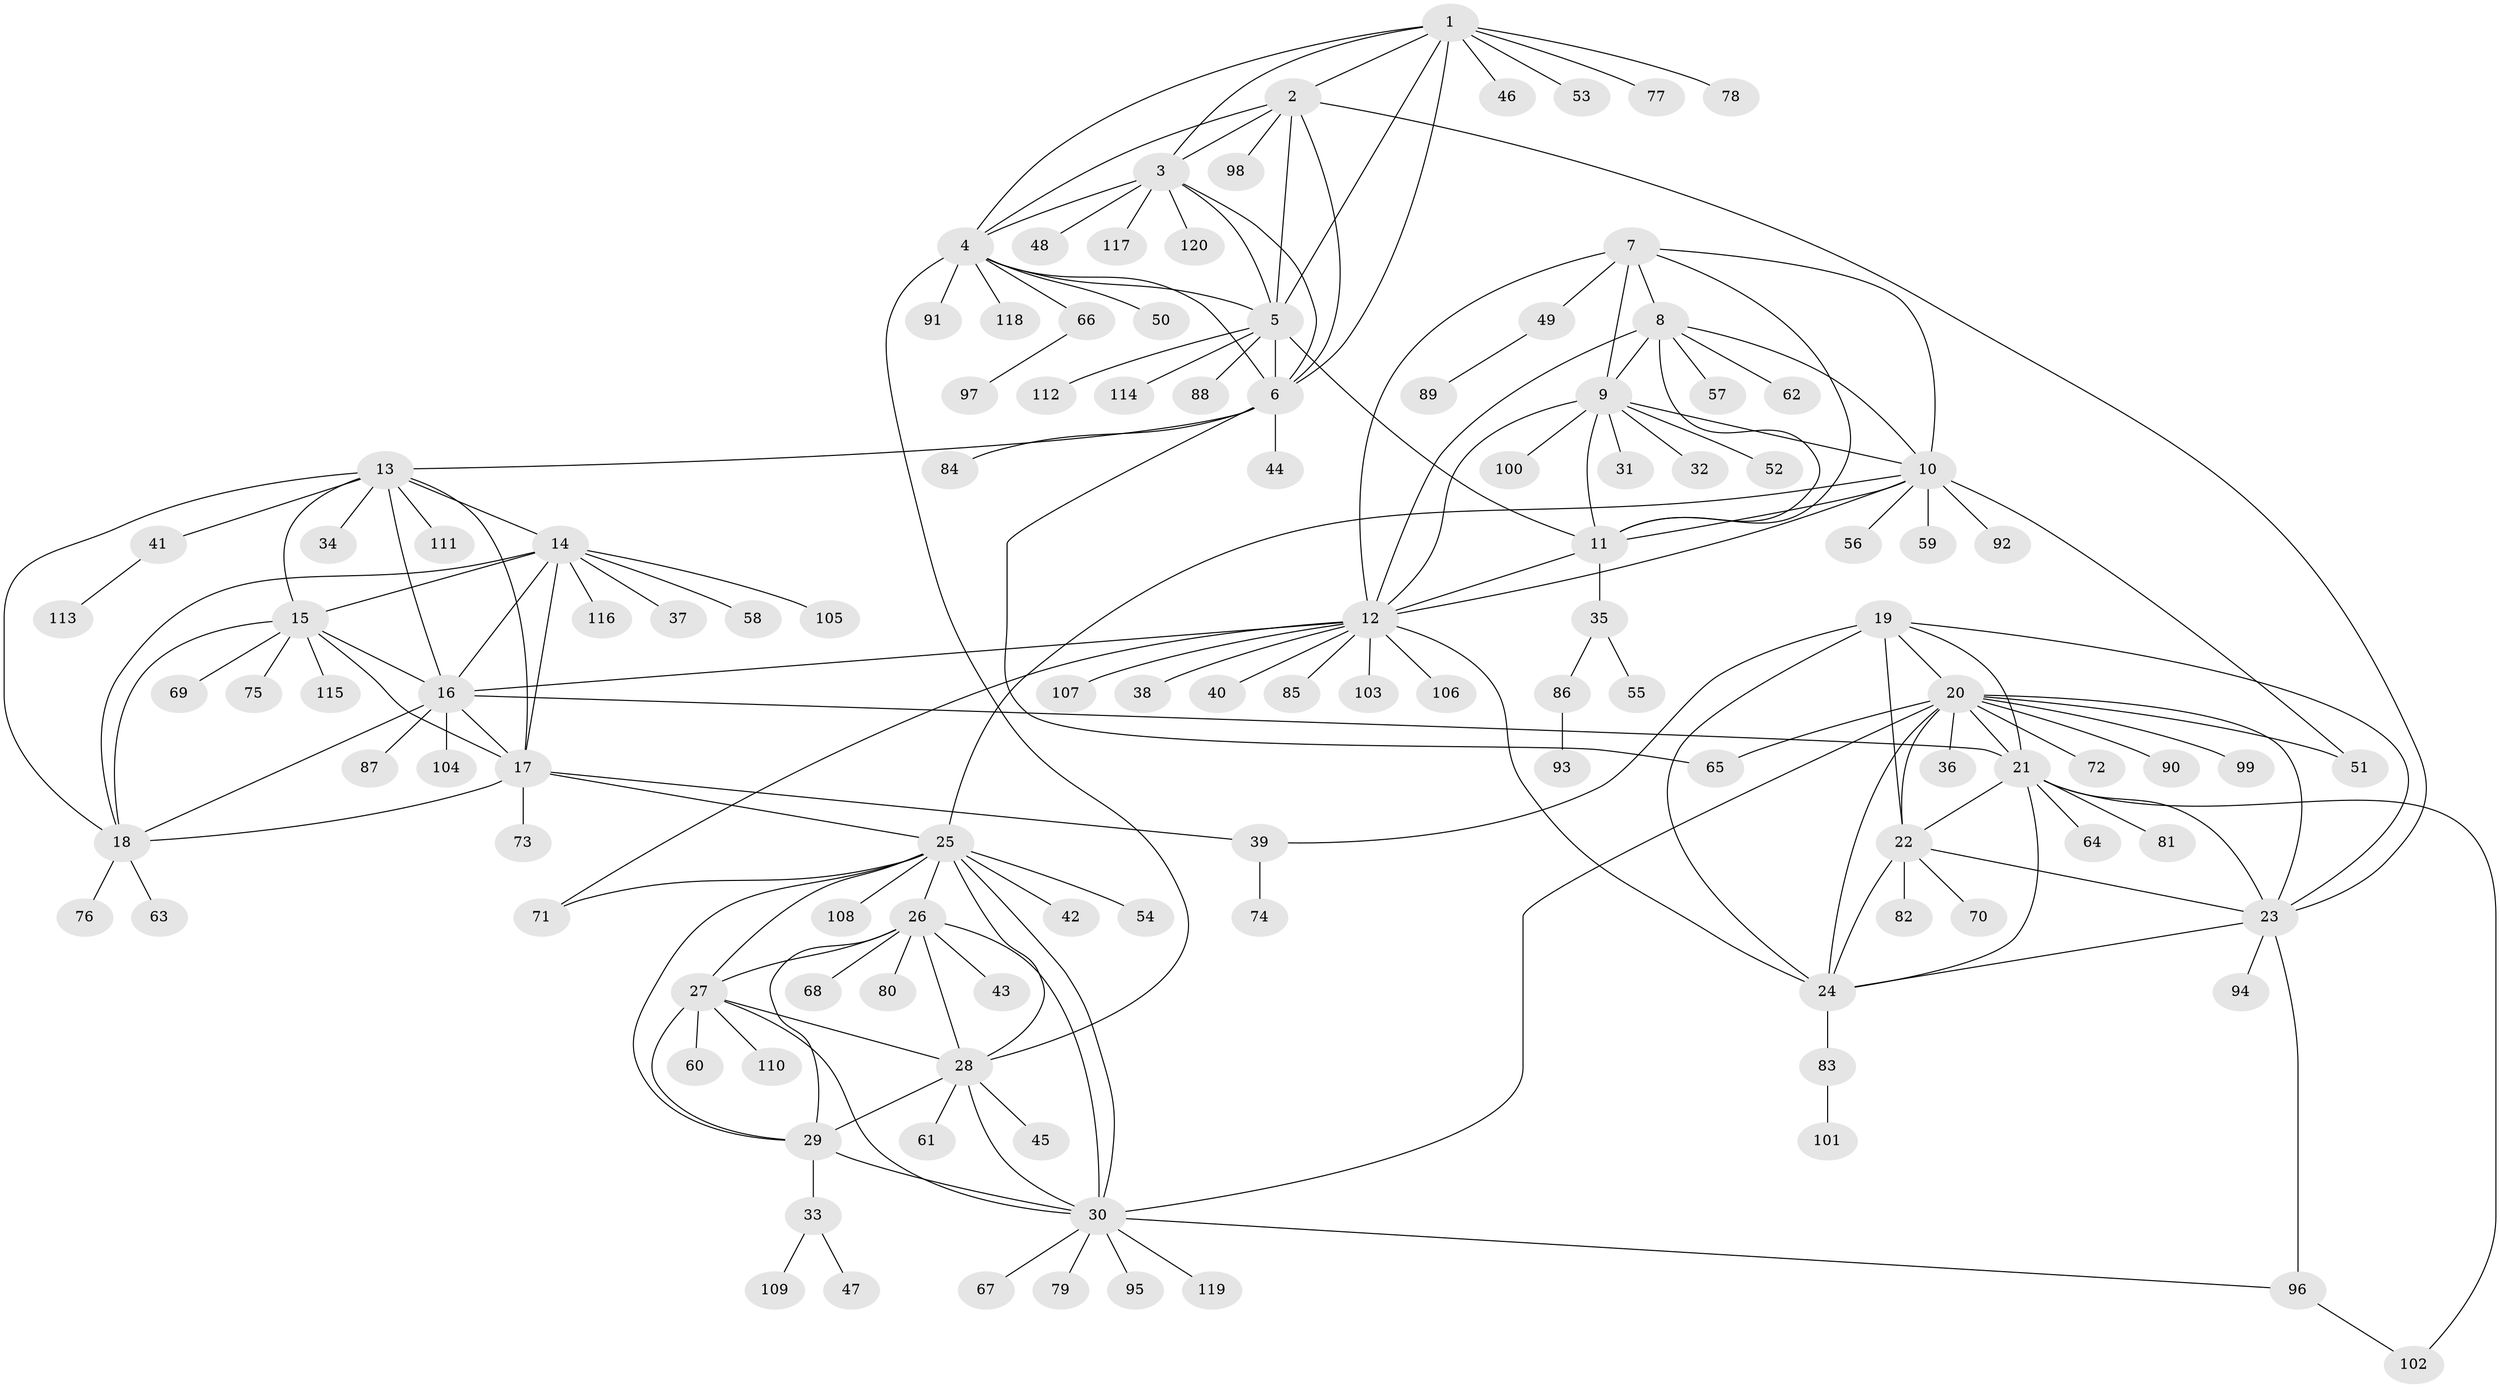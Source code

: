 // coarse degree distribution, {6: 0.027777777777777776, 5: 0.027777777777777776, 8: 0.027777777777777776, 9: 0.027777777777777776, 4: 0.013888888888888888, 11: 0.013888888888888888, 1: 0.8194444444444444, 10: 0.013888888888888888, 2: 0.013888888888888888, 18: 0.013888888888888888}
// Generated by graph-tools (version 1.1) at 2025/59/03/04/25 21:59:03]
// undirected, 120 vertices, 181 edges
graph export_dot {
graph [start="1"]
  node [color=gray90,style=filled];
  1;
  2;
  3;
  4;
  5;
  6;
  7;
  8;
  9;
  10;
  11;
  12;
  13;
  14;
  15;
  16;
  17;
  18;
  19;
  20;
  21;
  22;
  23;
  24;
  25;
  26;
  27;
  28;
  29;
  30;
  31;
  32;
  33;
  34;
  35;
  36;
  37;
  38;
  39;
  40;
  41;
  42;
  43;
  44;
  45;
  46;
  47;
  48;
  49;
  50;
  51;
  52;
  53;
  54;
  55;
  56;
  57;
  58;
  59;
  60;
  61;
  62;
  63;
  64;
  65;
  66;
  67;
  68;
  69;
  70;
  71;
  72;
  73;
  74;
  75;
  76;
  77;
  78;
  79;
  80;
  81;
  82;
  83;
  84;
  85;
  86;
  87;
  88;
  89;
  90;
  91;
  92;
  93;
  94;
  95;
  96;
  97;
  98;
  99;
  100;
  101;
  102;
  103;
  104;
  105;
  106;
  107;
  108;
  109;
  110;
  111;
  112;
  113;
  114;
  115;
  116;
  117;
  118;
  119;
  120;
  1 -- 2;
  1 -- 3;
  1 -- 4;
  1 -- 5;
  1 -- 6;
  1 -- 46;
  1 -- 53;
  1 -- 77;
  1 -- 78;
  2 -- 3;
  2 -- 4;
  2 -- 5;
  2 -- 6;
  2 -- 23;
  2 -- 98;
  3 -- 4;
  3 -- 5;
  3 -- 6;
  3 -- 48;
  3 -- 117;
  3 -- 120;
  4 -- 5;
  4 -- 6;
  4 -- 28;
  4 -- 50;
  4 -- 66;
  4 -- 91;
  4 -- 118;
  5 -- 6;
  5 -- 11;
  5 -- 88;
  5 -- 112;
  5 -- 114;
  6 -- 13;
  6 -- 44;
  6 -- 65;
  6 -- 84;
  7 -- 8;
  7 -- 9;
  7 -- 10;
  7 -- 11;
  7 -- 12;
  7 -- 49;
  8 -- 9;
  8 -- 10;
  8 -- 11;
  8 -- 12;
  8 -- 57;
  8 -- 62;
  9 -- 10;
  9 -- 11;
  9 -- 12;
  9 -- 31;
  9 -- 32;
  9 -- 52;
  9 -- 100;
  10 -- 11;
  10 -- 12;
  10 -- 25;
  10 -- 51;
  10 -- 56;
  10 -- 59;
  10 -- 92;
  11 -- 12;
  11 -- 35;
  12 -- 16;
  12 -- 24;
  12 -- 38;
  12 -- 40;
  12 -- 71;
  12 -- 85;
  12 -- 103;
  12 -- 106;
  12 -- 107;
  13 -- 14;
  13 -- 15;
  13 -- 16;
  13 -- 17;
  13 -- 18;
  13 -- 34;
  13 -- 41;
  13 -- 111;
  14 -- 15;
  14 -- 16;
  14 -- 17;
  14 -- 18;
  14 -- 37;
  14 -- 58;
  14 -- 105;
  14 -- 116;
  15 -- 16;
  15 -- 17;
  15 -- 18;
  15 -- 69;
  15 -- 75;
  15 -- 115;
  16 -- 17;
  16 -- 18;
  16 -- 21;
  16 -- 87;
  16 -- 104;
  17 -- 18;
  17 -- 25;
  17 -- 39;
  17 -- 73;
  18 -- 63;
  18 -- 76;
  19 -- 20;
  19 -- 21;
  19 -- 22;
  19 -- 23;
  19 -- 24;
  19 -- 39;
  20 -- 21;
  20 -- 22;
  20 -- 23;
  20 -- 24;
  20 -- 30;
  20 -- 36;
  20 -- 51;
  20 -- 65;
  20 -- 72;
  20 -- 90;
  20 -- 99;
  21 -- 22;
  21 -- 23;
  21 -- 24;
  21 -- 64;
  21 -- 81;
  21 -- 102;
  22 -- 23;
  22 -- 24;
  22 -- 70;
  22 -- 82;
  23 -- 24;
  23 -- 94;
  23 -- 96;
  24 -- 83;
  25 -- 26;
  25 -- 27;
  25 -- 28;
  25 -- 29;
  25 -- 30;
  25 -- 42;
  25 -- 54;
  25 -- 71;
  25 -- 108;
  26 -- 27;
  26 -- 28;
  26 -- 29;
  26 -- 30;
  26 -- 43;
  26 -- 68;
  26 -- 80;
  27 -- 28;
  27 -- 29;
  27 -- 30;
  27 -- 60;
  27 -- 110;
  28 -- 29;
  28 -- 30;
  28 -- 45;
  28 -- 61;
  29 -- 30;
  29 -- 33;
  30 -- 67;
  30 -- 79;
  30 -- 95;
  30 -- 96;
  30 -- 119;
  33 -- 47;
  33 -- 109;
  35 -- 55;
  35 -- 86;
  39 -- 74;
  41 -- 113;
  49 -- 89;
  66 -- 97;
  83 -- 101;
  86 -- 93;
  96 -- 102;
}
